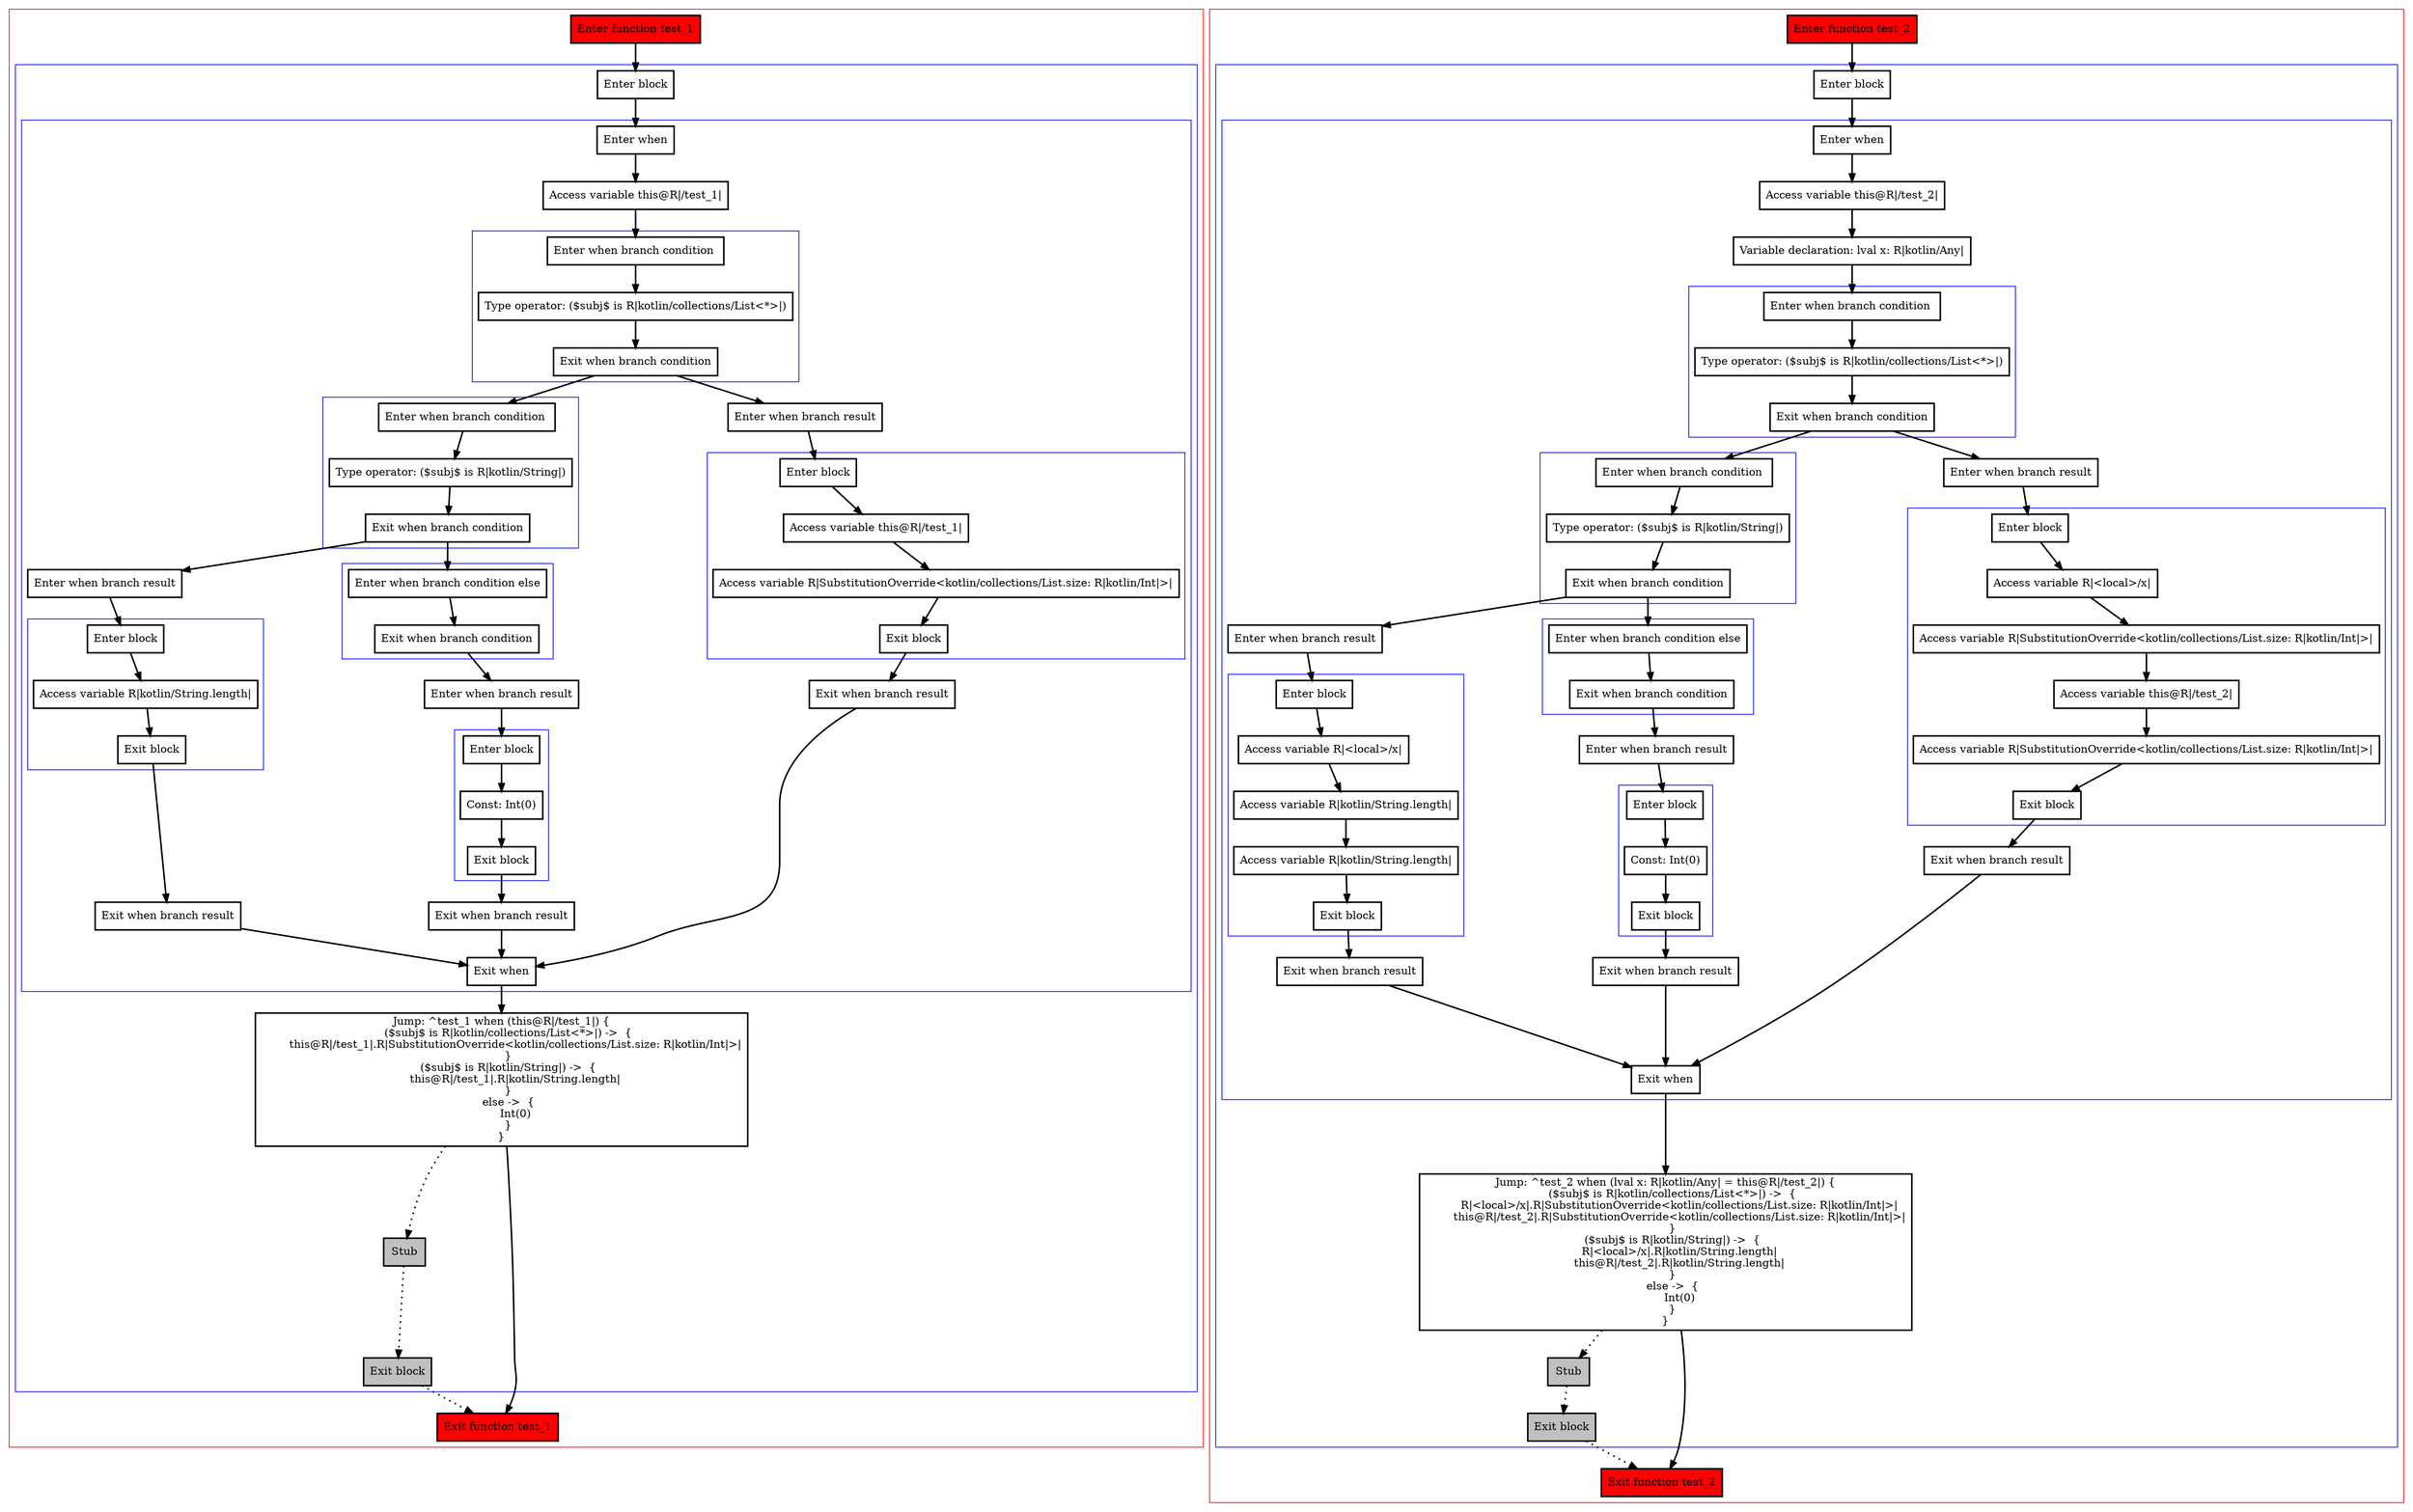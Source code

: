 digraph implicitReceiverAsWhenSubject_kt {
    graph [nodesep=3]
    node [shape=box penwidth=2]
    edge [penwidth=2]

    subgraph cluster_0 {
        color=red
        0 [label="Enter function test_1" style="filled" fillcolor=red];
        subgraph cluster_1 {
            color=blue
            1 [label="Enter block"];
            subgraph cluster_2 {
                color=blue
                2 [label="Enter when"];
                3 [label="Access variable this@R|/test_1|"];
                subgraph cluster_3 {
                    color=blue
                    4 [label="Enter when branch condition "];
                    5 [label="Type operator: ($subj$ is R|kotlin/collections/List<*>|)"];
                    6 [label="Exit when branch condition"];
                }
                subgraph cluster_4 {
                    color=blue
                    7 [label="Enter when branch condition "];
                    8 [label="Type operator: ($subj$ is R|kotlin/String|)"];
                    9 [label="Exit when branch condition"];
                }
                subgraph cluster_5 {
                    color=blue
                    10 [label="Enter when branch condition else"];
                    11 [label="Exit when branch condition"];
                }
                12 [label="Enter when branch result"];
                subgraph cluster_6 {
                    color=blue
                    13 [label="Enter block"];
                    14 [label="Const: Int(0)"];
                    15 [label="Exit block"];
                }
                16 [label="Exit when branch result"];
                17 [label="Enter when branch result"];
                subgraph cluster_7 {
                    color=blue
                    18 [label="Enter block"];
                    19 [label="Access variable R|kotlin/String.length|"];
                    20 [label="Exit block"];
                }
                21 [label="Exit when branch result"];
                22 [label="Enter when branch result"];
                subgraph cluster_8 {
                    color=blue
                    23 [label="Enter block"];
                    24 [label="Access variable this@R|/test_1|"];
                    25 [label="Access variable R|SubstitutionOverride<kotlin/collections/List.size: R|kotlin/Int|>|"];
                    26 [label="Exit block"];
                }
                27 [label="Exit when branch result"];
                28 [label="Exit when"];
            }
            29 [label="Jump: ^test_1 when (this@R|/test_1|) {
    ($subj$ is R|kotlin/collections/List<*>|) ->  {
        this@R|/test_1|.R|SubstitutionOverride<kotlin/collections/List.size: R|kotlin/Int|>|
    }
    ($subj$ is R|kotlin/String|) ->  {
        this@R|/test_1|.R|kotlin/String.length|
    }
    else ->  {
        Int(0)
    }
}
"];
            30 [label="Stub" style="filled" fillcolor=gray];
            31 [label="Exit block" style="filled" fillcolor=gray];
        }
        32 [label="Exit function test_1" style="filled" fillcolor=red];
    }
    0 -> {1};
    1 -> {2};
    2 -> {3};
    3 -> {4};
    4 -> {5};
    5 -> {6};
    6 -> {22 7};
    7 -> {8};
    8 -> {9};
    9 -> {17 10};
    10 -> {11};
    11 -> {12};
    12 -> {13};
    13 -> {14};
    14 -> {15};
    15 -> {16};
    16 -> {28};
    17 -> {18};
    18 -> {19};
    19 -> {20};
    20 -> {21};
    21 -> {28};
    22 -> {23};
    23 -> {24};
    24 -> {25};
    25 -> {26};
    26 -> {27};
    27 -> {28};
    28 -> {29};
    29 -> {32};
    29 -> {30} [style=dotted];
    30 -> {31} [style=dotted];
    31 -> {32} [style=dotted];

    subgraph cluster_9 {
        color=red
        33 [label="Enter function test_2" style="filled" fillcolor=red];
        subgraph cluster_10 {
            color=blue
            34 [label="Enter block"];
            subgraph cluster_11 {
                color=blue
                35 [label="Enter when"];
                36 [label="Access variable this@R|/test_2|"];
                37 [label="Variable declaration: lval x: R|kotlin/Any|"];
                subgraph cluster_12 {
                    color=blue
                    38 [label="Enter when branch condition "];
                    39 [label="Type operator: ($subj$ is R|kotlin/collections/List<*>|)"];
                    40 [label="Exit when branch condition"];
                }
                subgraph cluster_13 {
                    color=blue
                    41 [label="Enter when branch condition "];
                    42 [label="Type operator: ($subj$ is R|kotlin/String|)"];
                    43 [label="Exit when branch condition"];
                }
                subgraph cluster_14 {
                    color=blue
                    44 [label="Enter when branch condition else"];
                    45 [label="Exit when branch condition"];
                }
                46 [label="Enter when branch result"];
                subgraph cluster_15 {
                    color=blue
                    47 [label="Enter block"];
                    48 [label="Const: Int(0)"];
                    49 [label="Exit block"];
                }
                50 [label="Exit when branch result"];
                51 [label="Enter when branch result"];
                subgraph cluster_16 {
                    color=blue
                    52 [label="Enter block"];
                    53 [label="Access variable R|<local>/x|"];
                    54 [label="Access variable R|kotlin/String.length|"];
                    55 [label="Access variable R|kotlin/String.length|"];
                    56 [label="Exit block"];
                }
                57 [label="Exit when branch result"];
                58 [label="Enter when branch result"];
                subgraph cluster_17 {
                    color=blue
                    59 [label="Enter block"];
                    60 [label="Access variable R|<local>/x|"];
                    61 [label="Access variable R|SubstitutionOverride<kotlin/collections/List.size: R|kotlin/Int|>|"];
                    62 [label="Access variable this@R|/test_2|"];
                    63 [label="Access variable R|SubstitutionOverride<kotlin/collections/List.size: R|kotlin/Int|>|"];
                    64 [label="Exit block"];
                }
                65 [label="Exit when branch result"];
                66 [label="Exit when"];
            }
            67 [label="Jump: ^test_2 when (lval x: R|kotlin/Any| = this@R|/test_2|) {
    ($subj$ is R|kotlin/collections/List<*>|) ->  {
        R|<local>/x|.R|SubstitutionOverride<kotlin/collections/List.size: R|kotlin/Int|>|
        this@R|/test_2|.R|SubstitutionOverride<kotlin/collections/List.size: R|kotlin/Int|>|
    }
    ($subj$ is R|kotlin/String|) ->  {
        R|<local>/x|.R|kotlin/String.length|
        this@R|/test_2|.R|kotlin/String.length|
    }
    else ->  {
        Int(0)
    }
}
"];
            68 [label="Stub" style="filled" fillcolor=gray];
            69 [label="Exit block" style="filled" fillcolor=gray];
        }
        70 [label="Exit function test_2" style="filled" fillcolor=red];
    }
    33 -> {34};
    34 -> {35};
    35 -> {36};
    36 -> {37};
    37 -> {38};
    38 -> {39};
    39 -> {40};
    40 -> {58 41};
    41 -> {42};
    42 -> {43};
    43 -> {51 44};
    44 -> {45};
    45 -> {46};
    46 -> {47};
    47 -> {48};
    48 -> {49};
    49 -> {50};
    50 -> {66};
    51 -> {52};
    52 -> {53};
    53 -> {54};
    54 -> {55};
    55 -> {56};
    56 -> {57};
    57 -> {66};
    58 -> {59};
    59 -> {60};
    60 -> {61};
    61 -> {62};
    62 -> {63};
    63 -> {64};
    64 -> {65};
    65 -> {66};
    66 -> {67};
    67 -> {70};
    67 -> {68} [style=dotted];
    68 -> {69} [style=dotted];
    69 -> {70} [style=dotted];

}
